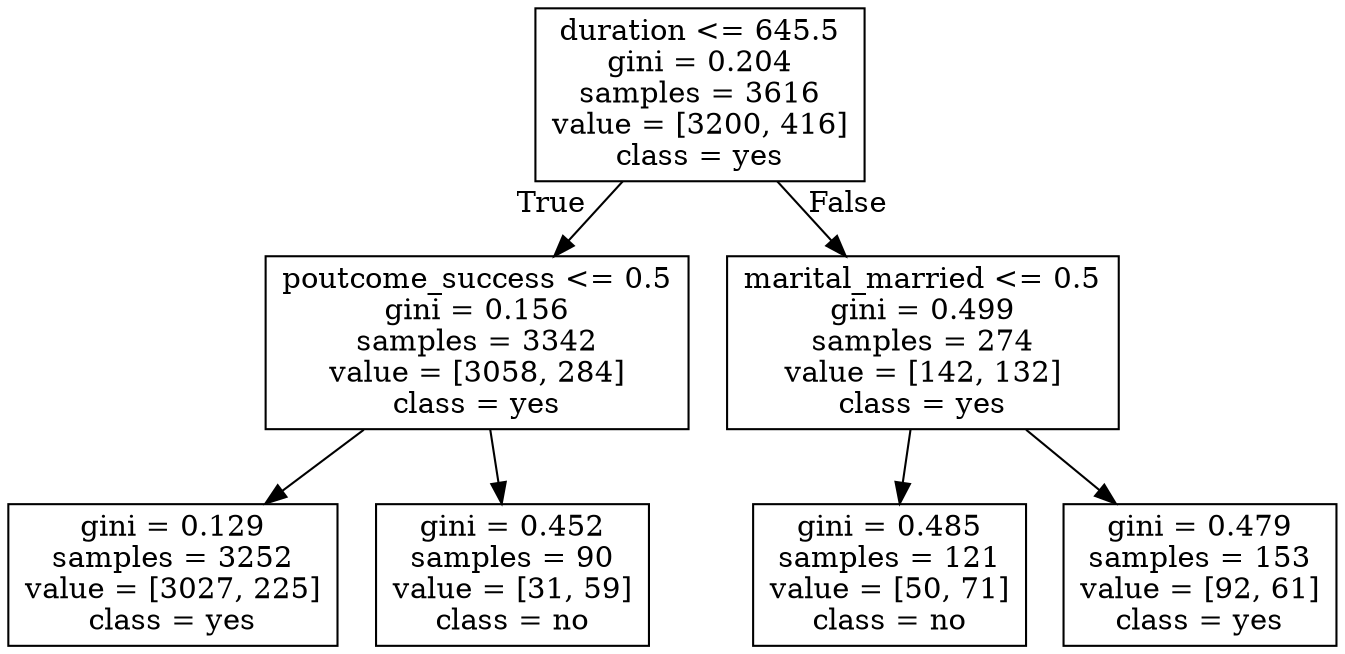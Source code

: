 digraph Tree {
node [shape=box] ;
0 [label="duration <= 645.5\ngini = 0.204\nsamples = 3616\nvalue = [3200, 416]\nclass = yes"] ;
1 [label="poutcome_success <= 0.5\ngini = 0.156\nsamples = 3342\nvalue = [3058, 284]\nclass = yes"] ;
0 -> 1 [labeldistance=2.5, labelangle=45, headlabel="True"] ;
2 [label="gini = 0.129\nsamples = 3252\nvalue = [3027, 225]\nclass = yes"] ;
1 -> 2 ;
3 [label="gini = 0.452\nsamples = 90\nvalue = [31, 59]\nclass = no"] ;
1 -> 3 ;
4 [label="marital_married <= 0.5\ngini = 0.499\nsamples = 274\nvalue = [142, 132]\nclass = yes"] ;
0 -> 4 [labeldistance=2.5, labelangle=-45, headlabel="False"] ;
5 [label="gini = 0.485\nsamples = 121\nvalue = [50, 71]\nclass = no"] ;
4 -> 5 ;
6 [label="gini = 0.479\nsamples = 153\nvalue = [92, 61]\nclass = yes"] ;
4 -> 6 ;
}
